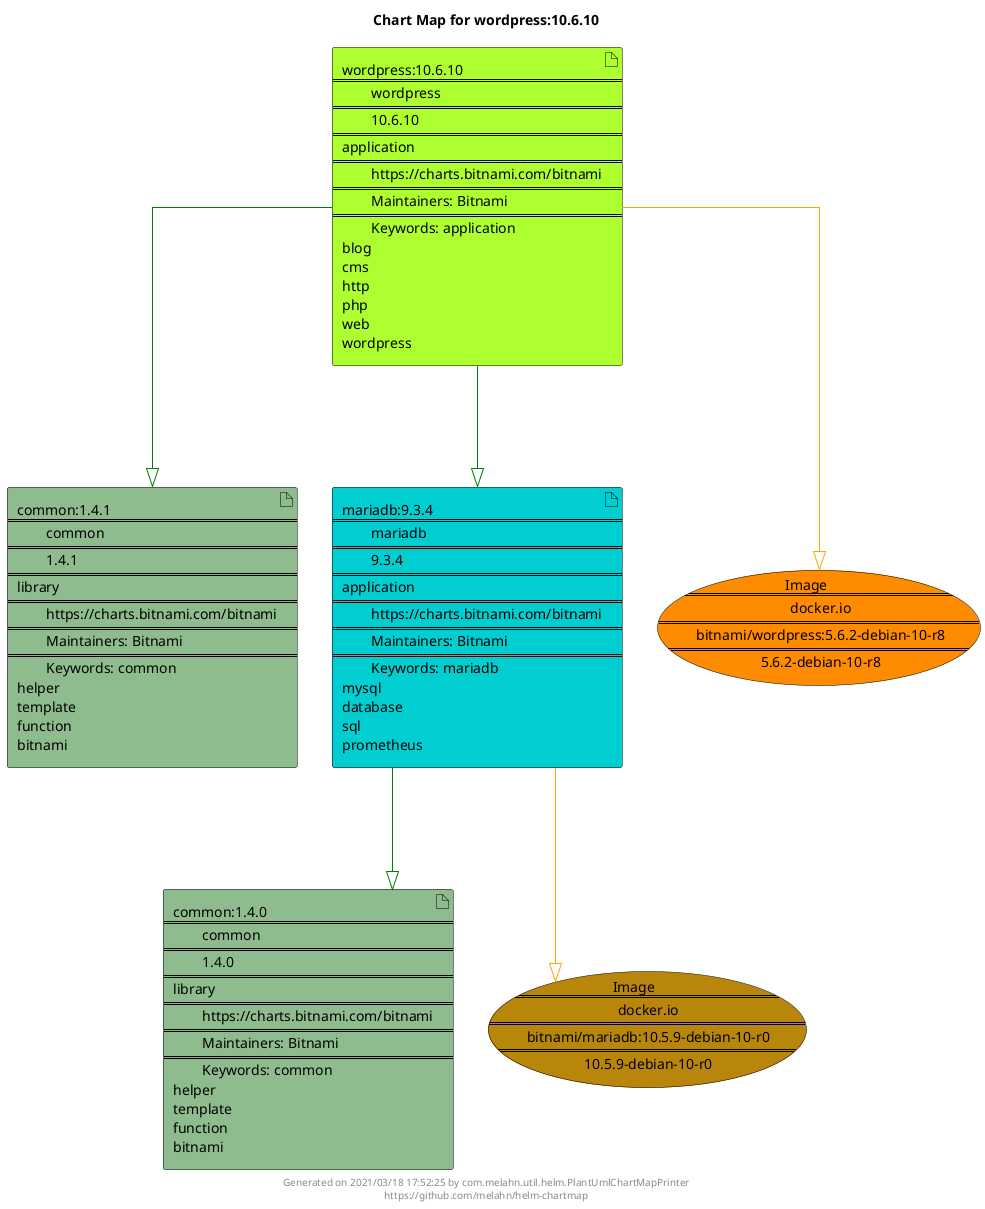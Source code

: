 @startuml
skinparam linetype ortho
skinparam backgroundColor white
skinparam usecaseBorderColor black
skinparam usecaseArrowColor LightSlateGray
skinparam artifactBorderColor black
skinparam artifactArrowColor LightSlateGray

title Chart Map for wordpress:10.6.10

'There are 4 referenced Helm Charts
artifact "common:1.4.1\n====\n\tcommon\n====\n\t1.4.1\n====\nlibrary\n====\n\thttps://charts.bitnami.com/bitnami\n====\n\tMaintainers: Bitnami\n====\n\tKeywords: common\nhelper\ntemplate\nfunction\nbitnami" as common_1_4_1 #DarkSeaGreen
artifact "mariadb:9.3.4\n====\n\tmariadb\n====\n\t9.3.4\n====\napplication\n====\n\thttps://charts.bitnami.com/bitnami\n====\n\tMaintainers: Bitnami\n====\n\tKeywords: mariadb\nmysql\ndatabase\nsql\nprometheus" as mariadb_9_3_4 #DarkTurquoise
artifact "common:1.4.0\n====\n\tcommon\n====\n\t1.4.0\n====\nlibrary\n====\n\thttps://charts.bitnami.com/bitnami\n====\n\tMaintainers: Bitnami\n====\n\tKeywords: common\nhelper\ntemplate\nfunction\nbitnami" as common_1_4_0 #DarkSeaGreen
artifact "wordpress:10.6.10\n====\n\twordpress\n====\n\t10.6.10\n====\napplication\n====\n\thttps://charts.bitnami.com/bitnami\n====\n\tMaintainers: Bitnami\n====\n\tKeywords: application\nblog\ncms\nhttp\nphp\nweb\nwordpress" as wordpress_10_6_10 #GreenYellow

'There are 2 referenced Docker Images
usecase "Image\n====\n\tdocker.io\n====\n\tbitnami/wordpress:5.6.2-debian-10-r8\n====\n\t5.6.2-debian-10-r8" as docker_io_bitnami_wordpress_5_6_2_debian_10_r8 #Darkorange
usecase "Image\n====\n\tdocker.io\n====\n\tbitnami/mariadb:10.5.9-debian-10-r0\n====\n\t10.5.9-debian-10-r0" as docker_io_bitnami_mariadb_10_5_9_debian_10_r0 #DarkGoldenRod

'Chart Dependencies
wordpress_10_6_10--[#green]-|>common_1_4_1
wordpress_10_6_10--[#green]-|>mariadb_9_3_4
mariadb_9_3_4--[#green]-|>common_1_4_0
mariadb_9_3_4--[#orange]-|>docker_io_bitnami_mariadb_10_5_9_debian_10_r0
wordpress_10_6_10--[#orange]-|>docker_io_bitnami_wordpress_5_6_2_debian_10_r8

center footer Generated on 2021/03/18 17:52:25 by com.melahn.util.helm.PlantUmlChartMapPrinter\nhttps://github.com/melahn/helm-chartmap
@enduml
